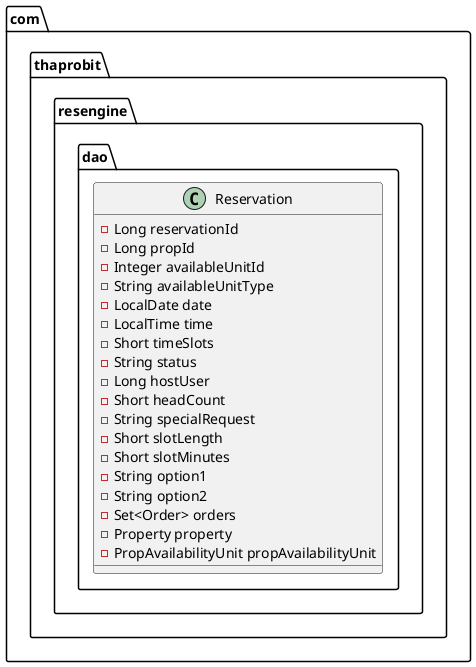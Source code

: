 @startuml
class com.thaprobit.resengine.dao.Reservation {
- Long reservationId
- Long propId
- Integer availableUnitId
- String availableUnitType
- LocalDate date
- LocalTime time
- Short timeSlots
- String status
- Long hostUser
- Short headCount
- String specialRequest
- Short slotLength
- Short slotMinutes
- String option1
- String option2
- Set<Order> orders
- Property property
- PropAvailabilityUnit propAvailabilityUnit
}
@enduml
